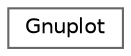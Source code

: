 digraph "Graphical Class Hierarchy"
{
 // LATEX_PDF_SIZE
  bgcolor="transparent";
  edge [fontname=Helvetica,fontsize=10,labelfontname=Helvetica,labelfontsize=10];
  node [fontname=Helvetica,fontsize=10,shape=box,height=0.2,width=0.4];
  rankdir="LR";
  Node0 [id="Node000000",label="Gnuplot",height=0.2,width=0.4,color="grey40", fillcolor="white", style="filled",URL="$class_gnuplot.html",tooltip="Classe de interface para acesso ao programa gnuplot."];
}
